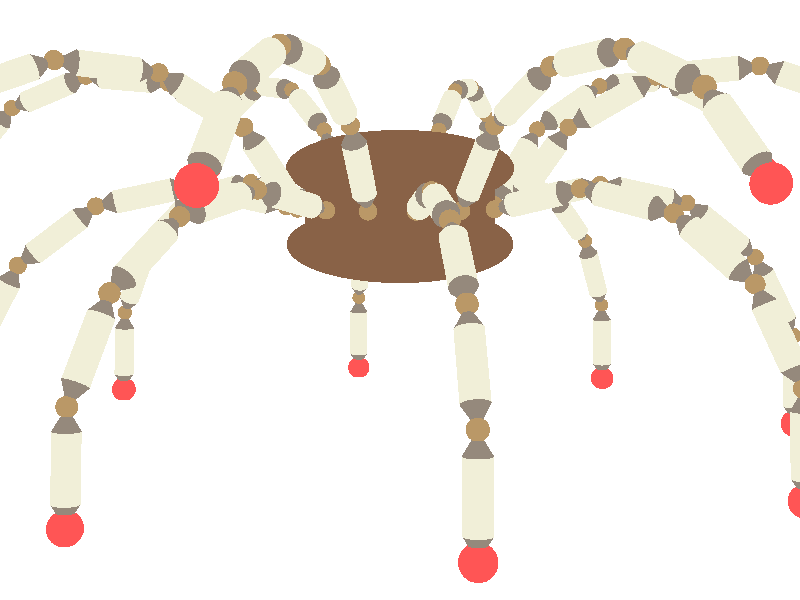 // ==== Standard POV-Ray Includes ====
#include "colors.inc"	  // Standard Color definitions
#include "textures.inc"	  // Standard Texture definitions
#include "glass.inc"
       
global_settings {
  assumed_gamma 2
}
                    
sphere
{	<0,0,0> 1	
	pigment
	{      
		color White
	}	              
	finish
	{
		//ambient 0.5
		diffuse 1.0
	}
	scale 10000
	translate 10000*y
	hollow
}
                    
                    
         
                    
// perspective (default) camera
camera {
  location  <0.0, 8.0, -35.0>
  direction z*2.2
  look_at   <0.0, 4.0,  0.0>
  right     x*image_width/image_height
	  
}                 

light_source {
  0*x                  // light's position (translated below)
  color rgb <1,1,1>    // light's color
  area_light
  <10, 0, 0> <0, 0, 10> // lights spread out across this distance (x * z)
  6, 6                // total number of lights in grid (4x*4z = 16 lights)
  adaptive 1          // 0,1,2,3...
  jitter              // adds random softening of light
  circular
  translate <-40, 100, -40>
}        

               
               
#declare armPartLength = 2.5;               
#declare armDiameter = 0.3;
     
#declare armPart =
union
{
	sphere { <0,0,0> armDiameter * 0.75
		texture { Tinny_Brass }	
	}
	cone {
  		0,  0.0,
  		y*0.5, armDiameter
  		texture { Aluminum }
	}   
	cylinder
	{
		y*0.5, 
		y*(armPartLength - 0.5),
		armDiameter
		texture { Soft_Silver }
	}  
	cone {
  		y*(armPartLength - 0.5), armDiameter,
  		y*(armPartLength), 0
  		texture { Aluminum }
	}   	
}     
               
                              
#declare arm =
union
{
	#declare joint = <0,0,0>;
	#declare step = 1;
	#while (step <= 5)
		#declare rotation = <0*step, 0, -25*step>;
		object { armPart 
			rotate rotation
			translate joint
		}	
		#declare delta = vrotate(armPartLength*y, rotation);
		#declare joint = joint + delta;
		#declare step = step + 1;   // increment our counter
	#end            
	sphere { joint, armDiameter * 1.25 
		pigment { rgbf<1,0.3,0.3,1> }
		finish { F_Glass5 }       
		interior { I_Glass }
	}
}
           
#declare bodyRadius = 3;           


#declare cover = 
		sphere { <0,0,0> 1	
			scale <bodyRadius, 1, bodyRadius>		
		}

 
#declare body =
union
{                                  
	object { cover translate 1.0*y }
	object { cover rotate x*180 translate -1.0*y }
	cylinder { <0,-0.7,0>, <0,0.7,0>, bodyRadius-0.5 }
	texture { Gold_Nugget }	   		
}
           
#declare spider =      
union
{                    
		#declare yrot = 0;
		#while (yrot < 360)
	 		object { arm  
	 			rotate z*(-10)
	 			translate x*bodyRadius	 	
	 			rotate y * (yrot)
	 		}
	 		#declare yrot = yrot + 45;
		#end

		#declare yrot = 0;
		#while (yrot < 360)
	 		object { arm  
	 			rotate z*(-52)	 			
	 			translate x*bodyRadius	 	
	 			rotate y * (yrot + 45*0.5)
	 		}
	 		#declare yrot = yrot + 45;
		#end

	object { body }		

}                       

object { spider
	translate y*6.5
	rotate y*15
}